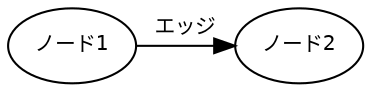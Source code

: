 // -*- coding: utf-8-unix -*-
digraph sample {
  graph [fontname = "monospace", fontsize = 10];
  node  [fontname = "monospace", fontsize = 10];
  edge  [fontname = "monospace", fontsize = 10];

  // node
  node1 [label = "ノード1"];
  node2 [label = "ノード2"];

  // edge
  node1 -> node2 [label = "エッジ"];

  // rank
  {rank = same; node1; node2 };
}
